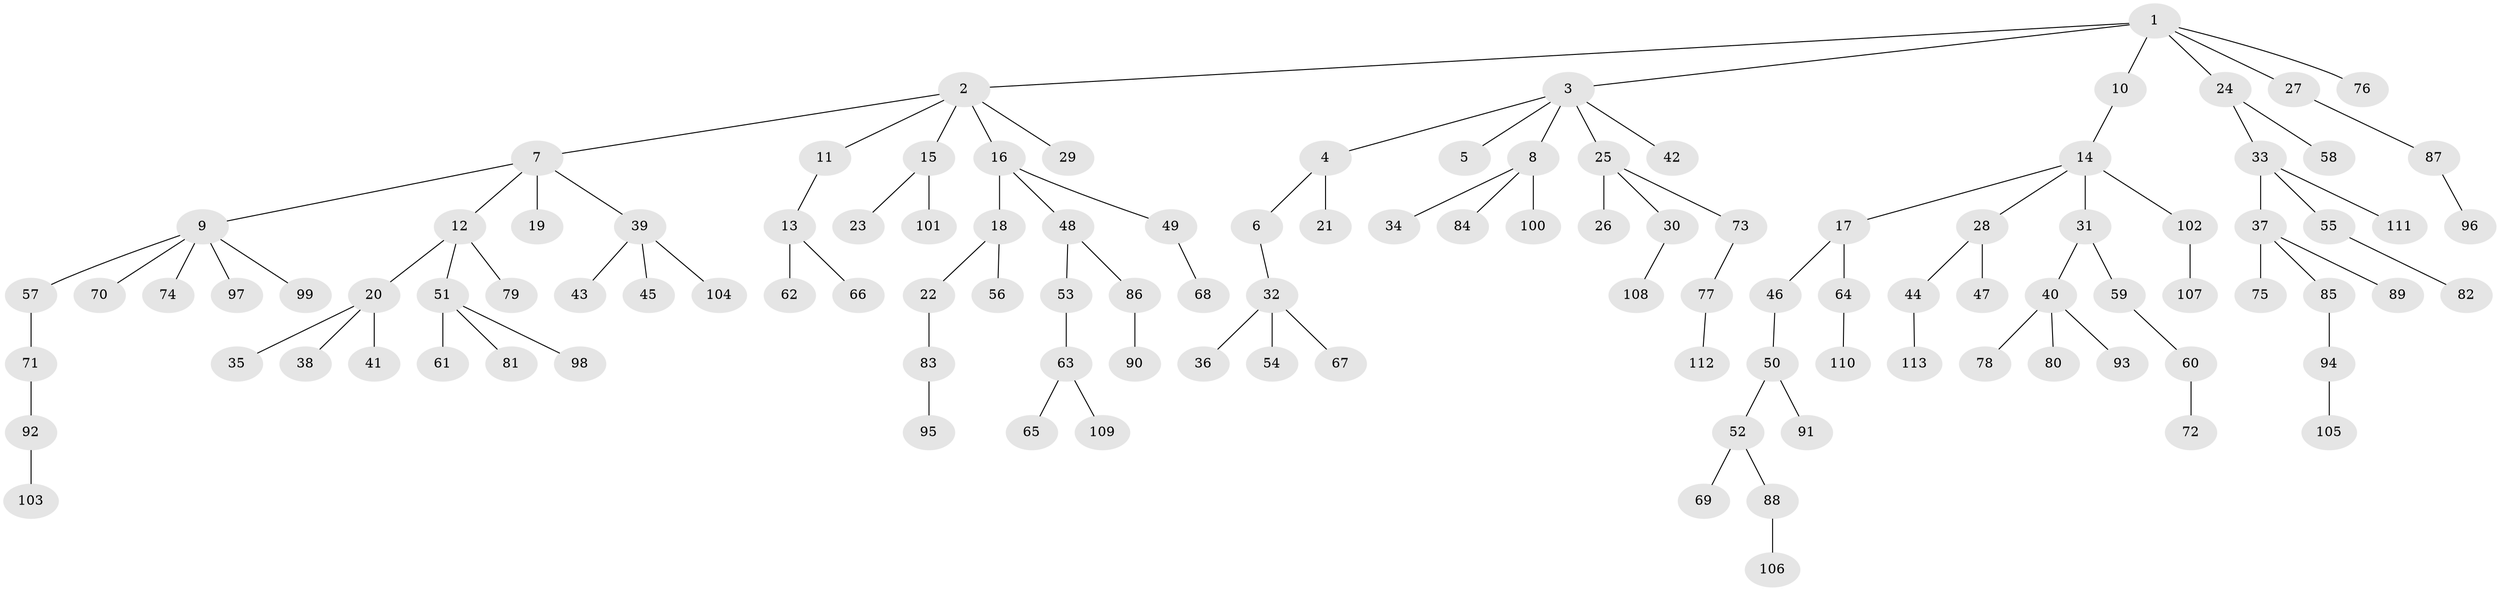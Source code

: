 // coarse degree distribution, {5: 0.06578947368421052, 9: 0.013157894736842105, 8: 0.013157894736842105, 2: 0.17105263157894737, 1: 0.5657894736842105, 3: 0.17105263157894737}
// Generated by graph-tools (version 1.1) at 2025/52/02/27/25 19:52:10]
// undirected, 113 vertices, 112 edges
graph export_dot {
graph [start="1"]
  node [color=gray90,style=filled];
  1;
  2;
  3;
  4;
  5;
  6;
  7;
  8;
  9;
  10;
  11;
  12;
  13;
  14;
  15;
  16;
  17;
  18;
  19;
  20;
  21;
  22;
  23;
  24;
  25;
  26;
  27;
  28;
  29;
  30;
  31;
  32;
  33;
  34;
  35;
  36;
  37;
  38;
  39;
  40;
  41;
  42;
  43;
  44;
  45;
  46;
  47;
  48;
  49;
  50;
  51;
  52;
  53;
  54;
  55;
  56;
  57;
  58;
  59;
  60;
  61;
  62;
  63;
  64;
  65;
  66;
  67;
  68;
  69;
  70;
  71;
  72;
  73;
  74;
  75;
  76;
  77;
  78;
  79;
  80;
  81;
  82;
  83;
  84;
  85;
  86;
  87;
  88;
  89;
  90;
  91;
  92;
  93;
  94;
  95;
  96;
  97;
  98;
  99;
  100;
  101;
  102;
  103;
  104;
  105;
  106;
  107;
  108;
  109;
  110;
  111;
  112;
  113;
  1 -- 2;
  1 -- 3;
  1 -- 10;
  1 -- 24;
  1 -- 27;
  1 -- 76;
  2 -- 7;
  2 -- 11;
  2 -- 15;
  2 -- 16;
  2 -- 29;
  3 -- 4;
  3 -- 5;
  3 -- 8;
  3 -- 25;
  3 -- 42;
  4 -- 6;
  4 -- 21;
  6 -- 32;
  7 -- 9;
  7 -- 12;
  7 -- 19;
  7 -- 39;
  8 -- 34;
  8 -- 84;
  8 -- 100;
  9 -- 57;
  9 -- 70;
  9 -- 74;
  9 -- 97;
  9 -- 99;
  10 -- 14;
  11 -- 13;
  12 -- 20;
  12 -- 51;
  12 -- 79;
  13 -- 62;
  13 -- 66;
  14 -- 17;
  14 -- 28;
  14 -- 31;
  14 -- 102;
  15 -- 23;
  15 -- 101;
  16 -- 18;
  16 -- 48;
  16 -- 49;
  17 -- 46;
  17 -- 64;
  18 -- 22;
  18 -- 56;
  20 -- 35;
  20 -- 38;
  20 -- 41;
  22 -- 83;
  24 -- 33;
  24 -- 58;
  25 -- 26;
  25 -- 30;
  25 -- 73;
  27 -- 87;
  28 -- 44;
  28 -- 47;
  30 -- 108;
  31 -- 40;
  31 -- 59;
  32 -- 36;
  32 -- 54;
  32 -- 67;
  33 -- 37;
  33 -- 55;
  33 -- 111;
  37 -- 75;
  37 -- 85;
  37 -- 89;
  39 -- 43;
  39 -- 45;
  39 -- 104;
  40 -- 78;
  40 -- 80;
  40 -- 93;
  44 -- 113;
  46 -- 50;
  48 -- 53;
  48 -- 86;
  49 -- 68;
  50 -- 52;
  50 -- 91;
  51 -- 61;
  51 -- 81;
  51 -- 98;
  52 -- 69;
  52 -- 88;
  53 -- 63;
  55 -- 82;
  57 -- 71;
  59 -- 60;
  60 -- 72;
  63 -- 65;
  63 -- 109;
  64 -- 110;
  71 -- 92;
  73 -- 77;
  77 -- 112;
  83 -- 95;
  85 -- 94;
  86 -- 90;
  87 -- 96;
  88 -- 106;
  92 -- 103;
  94 -- 105;
  102 -- 107;
}
